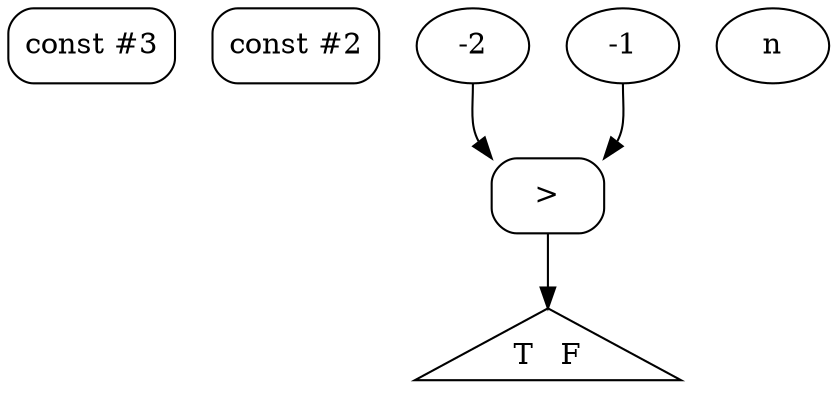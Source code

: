 digraph G{
  n1 [shape=box style=rounded label="const #3"];
  n3 [shape=box style=rounded label="const #2"];
  n7 [shape=box style=rounded label=">"];
  n8 [shape=triangle style=solid label="T   F"];
  n-2 -> n7 [tailport=s, headport=nw];
  n-1 -> n7 [tailport=s, headport=ne];
  n7 -> n8 [tailport=s, headport=n];
}

